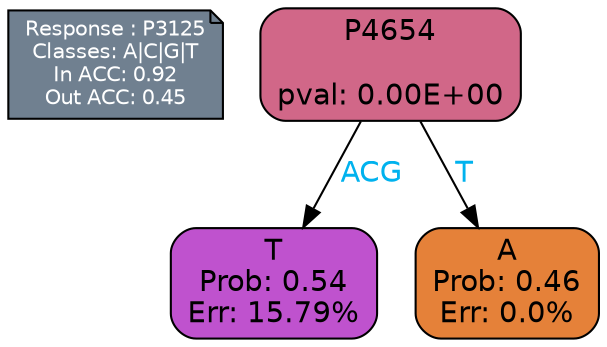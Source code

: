 digraph Tree {
node [shape=box, style="filled, rounded", color="black", fontname=helvetica] ;
graph [ranksep=equally, splines=polylines, bgcolor=transparent, dpi=600] ;
edge [fontname=helvetica] ;
LEGEND [label="Response : P3125
Classes: A|C|G|T
In ACC: 0.92
Out ACC: 0.45
",shape=note,align=left,style=filled,fillcolor="slategray",fontcolor="white",fontsize=10];1 [label="P4654

pval: 0.00E+00", fillcolor="#d16788"] ;
2 [label="T
Prob: 0.54
Err: 15.79%", fillcolor="#bf52ce"] ;
3 [label="A
Prob: 0.46
Err: 0.0%", fillcolor="#e58139"] ;
1 -> 2 [label="ACG",fontcolor=deepskyblue2] ;
1 -> 3 [label="T",fontcolor=deepskyblue2] ;
{rank = same; 2;3;}{rank = same; LEGEND;1;}}